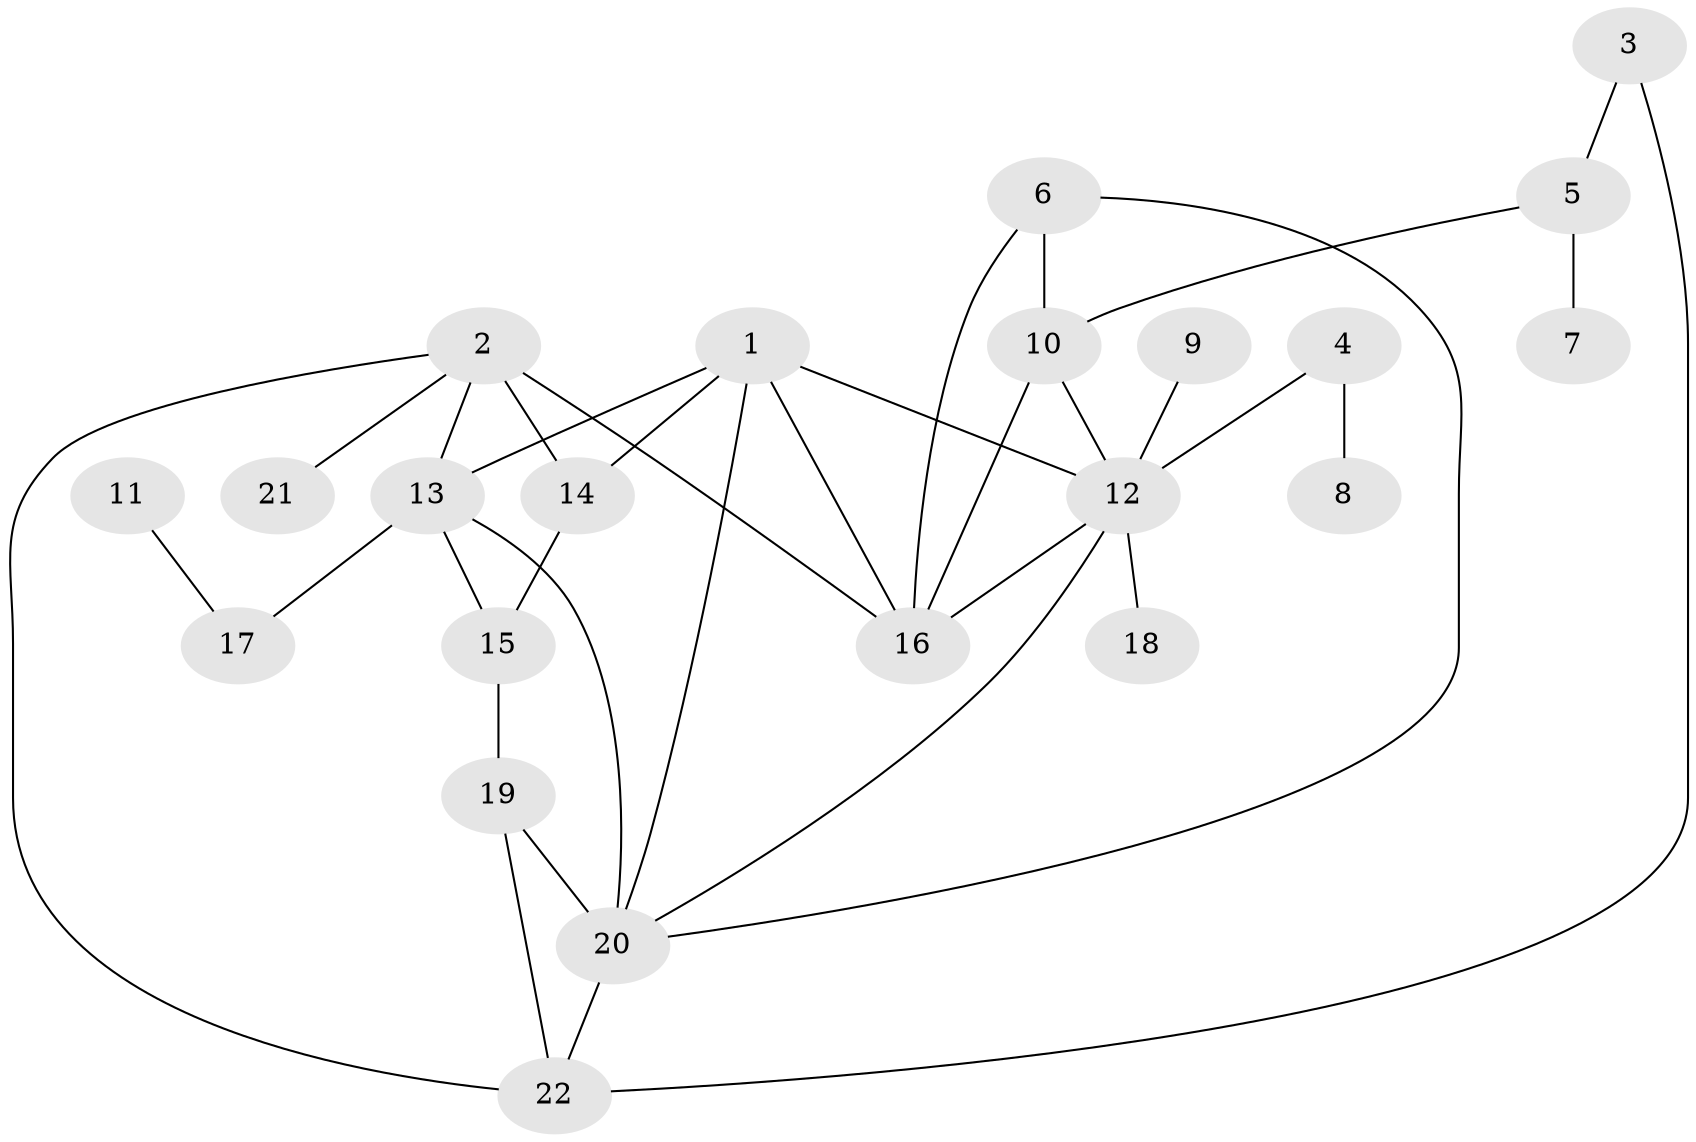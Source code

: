 // original degree distribution, {4: 0.05714285714285714, 7: 0.04285714285714286, 6: 0.08571428571428572, 5: 0.02857142857142857, 11: 0.014285714285714285, 3: 0.08571428571428572, 1: 0.4857142857142857, 2: 0.2}
// Generated by graph-tools (version 1.1) at 2025/37/03/04/25 23:37:31]
// undirected, 22 vertices, 34 edges
graph export_dot {
  node [color=gray90,style=filled];
  1;
  2;
  3;
  4;
  5;
  6;
  7;
  8;
  9;
  10;
  11;
  12;
  13;
  14;
  15;
  16;
  17;
  18;
  19;
  20;
  21;
  22;
  1 -- 12 [weight=2.0];
  1 -- 13 [weight=1.0];
  1 -- 14 [weight=1.0];
  1 -- 16 [weight=1.0];
  1 -- 20 [weight=1.0];
  2 -- 13 [weight=1.0];
  2 -- 14 [weight=2.0];
  2 -- 16 [weight=1.0];
  2 -- 21 [weight=1.0];
  2 -- 22 [weight=1.0];
  3 -- 5 [weight=1.0];
  3 -- 22 [weight=1.0];
  4 -- 8 [weight=1.0];
  4 -- 12 [weight=1.0];
  5 -- 7 [weight=1.0];
  5 -- 10 [weight=1.0];
  6 -- 10 [weight=1.0];
  6 -- 16 [weight=1.0];
  6 -- 20 [weight=1.0];
  9 -- 12 [weight=1.0];
  10 -- 12 [weight=2.0];
  10 -- 16 [weight=1.0];
  11 -- 17 [weight=1.0];
  12 -- 16 [weight=1.0];
  12 -- 18 [weight=1.0];
  12 -- 20 [weight=1.0];
  13 -- 15 [weight=1.0];
  13 -- 17 [weight=1.0];
  13 -- 20 [weight=1.0];
  14 -- 15 [weight=1.0];
  15 -- 19 [weight=1.0];
  19 -- 20 [weight=1.0];
  19 -- 22 [weight=2.0];
  20 -- 22 [weight=2.0];
}
